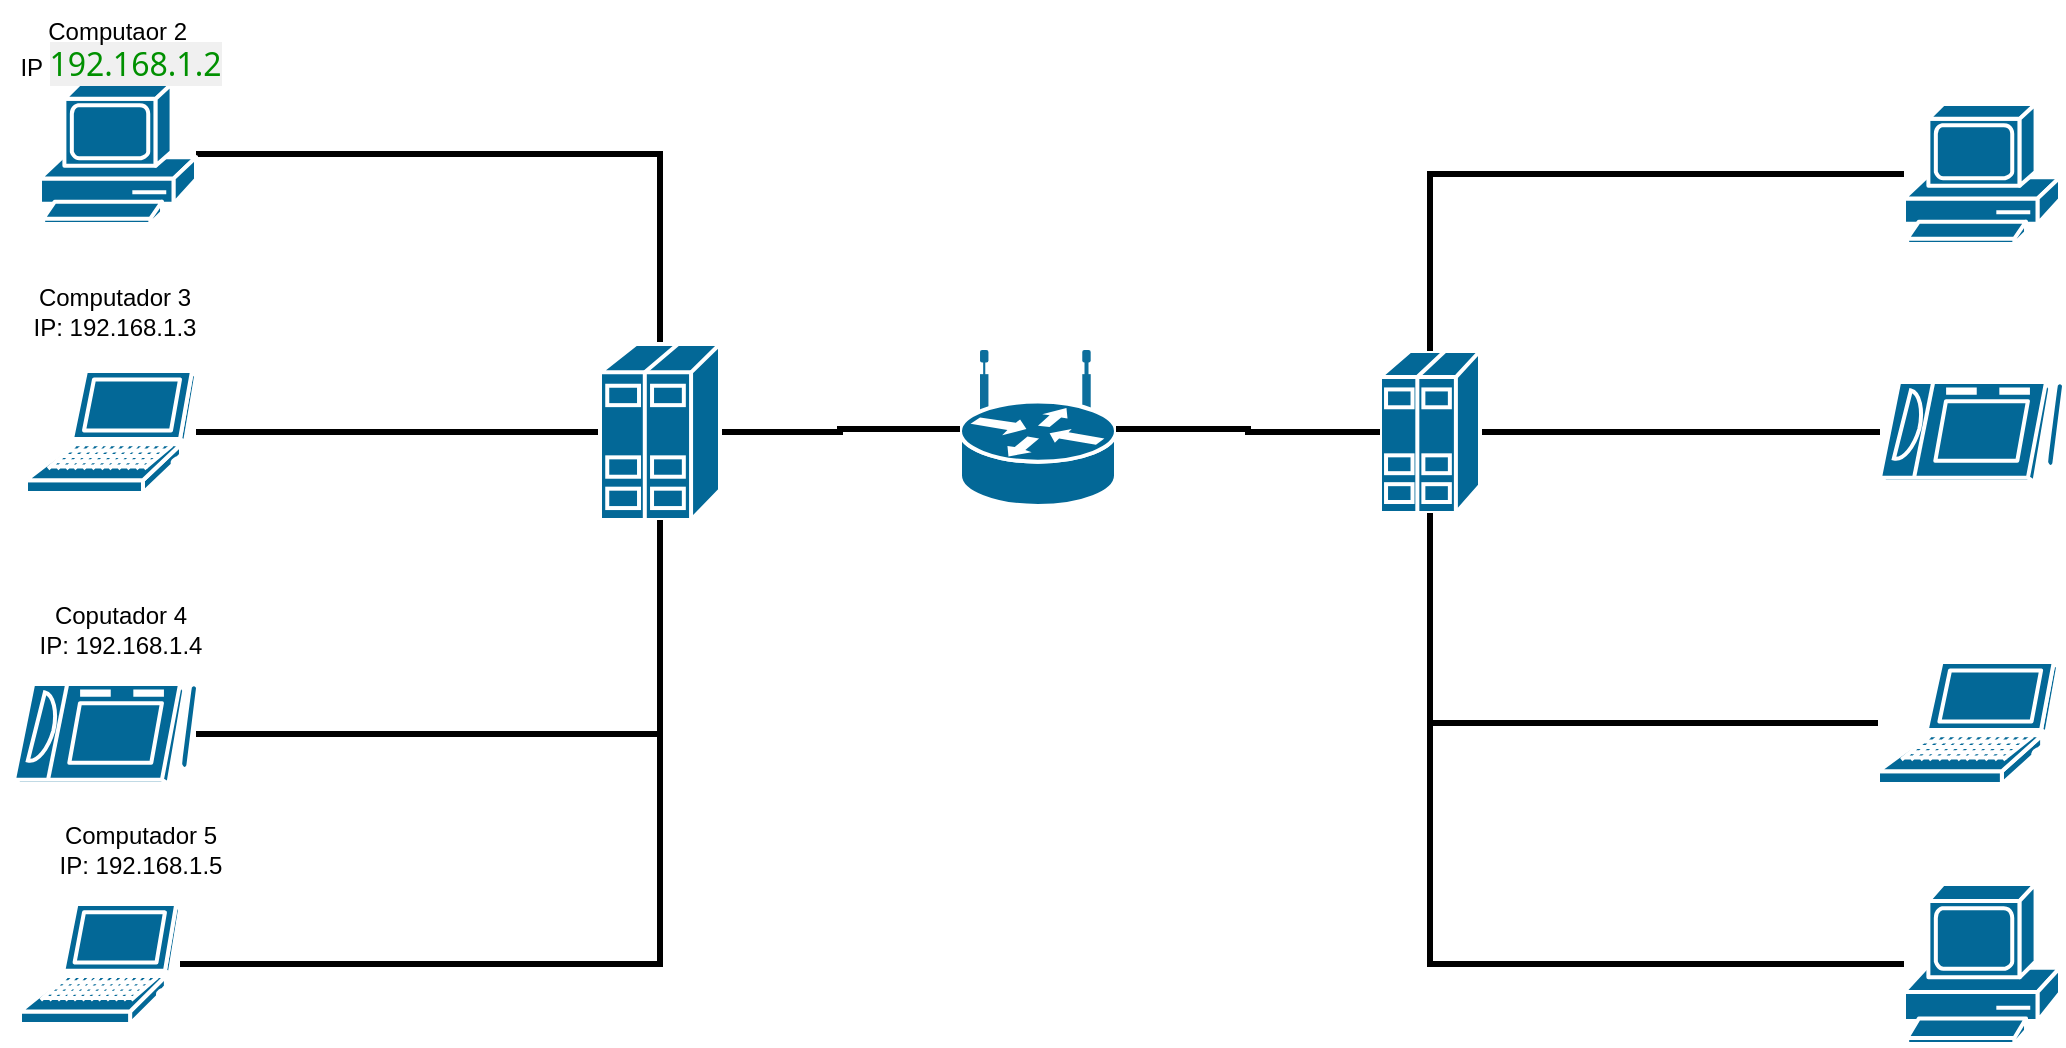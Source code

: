 <mxfile version="24.7.7">
  <diagram name="Página-1" id="0aykmzBQFzrhrvAtdoXJ">
    <mxGraphModel dx="1440" dy="780" grid="1" gridSize="10" guides="1" tooltips="1" connect="1" arrows="1" fold="1" page="1" pageScale="1" pageWidth="1169" pageHeight="827" math="0" shadow="0">
      <root>
        <mxCell id="0" />
        <mxCell id="1" parent="0" />
        <mxCell id="D3t5GSLkGJJTMsDcqO09-2" value="" style="shape=mxgraph.cisco.computers_and_peripherals.laptop;sketch=0;html=1;pointerEvents=1;dashed=0;fillColor=#036897;strokeColor=#ffffff;strokeWidth=2;verticalLabelPosition=bottom;verticalAlign=top;align=center;outlineConnect=0;" parent="1" vertex="1">
          <mxGeometry x="110" y="620" width="80" height="60" as="geometry" />
        </mxCell>
        <mxCell id="D-y9V79Wz05ahPcceiWv-24" style="edgeStyle=orthogonalEdgeStyle;rounded=0;orthogonalLoop=1;jettySize=auto;html=1;strokeWidth=3;endArrow=none;endFill=0;" edge="1" parent="1" source="D3t5GSLkGJJTMsDcqO09-4" target="D-y9V79Wz05ahPcceiWv-21">
          <mxGeometry relative="1" as="geometry" />
        </mxCell>
        <mxCell id="D3t5GSLkGJJTMsDcqO09-4" value="" style="shape=mxgraph.cisco.computers_and_peripherals.laptop;sketch=0;html=1;pointerEvents=1;dashed=0;fillColor=#036897;strokeColor=#ffffff;strokeWidth=2;verticalLabelPosition=bottom;verticalAlign=top;align=center;outlineConnect=0;" parent="1" vertex="1">
          <mxGeometry x="113" y="353.5" width="85" height="61" as="geometry" />
        </mxCell>
        <mxCell id="D3t5GSLkGJJTMsDcqO09-8" value="" style="shape=mxgraph.cisco.computers_and_peripherals.tablet;sketch=0;html=1;pointerEvents=1;dashed=0;fillColor=#036897;strokeColor=#ffffff;strokeWidth=2;verticalLabelPosition=bottom;verticalAlign=top;align=center;outlineConnect=0;" parent="1" vertex="1">
          <mxGeometry x="107" y="510" width="91" height="50" as="geometry" />
        </mxCell>
        <mxCell id="D-y9V79Wz05ahPcceiWv-28" style="edgeStyle=orthogonalEdgeStyle;rounded=0;orthogonalLoop=1;jettySize=auto;html=1;strokeWidth=3;endArrow=none;endFill=0;" edge="1" parent="1" source="D3t5GSLkGJJTMsDcqO09-9" target="D-y9V79Wz05ahPcceiWv-22">
          <mxGeometry relative="1" as="geometry" />
        </mxCell>
        <mxCell id="D3t5GSLkGJJTMsDcqO09-9" value="" style="shape=mxgraph.cisco.computers_and_peripherals.tablet;sketch=0;html=1;pointerEvents=1;dashed=0;fillColor=#036897;strokeColor=#ffffff;strokeWidth=2;verticalLabelPosition=bottom;verticalAlign=top;align=center;outlineConnect=0;" parent="1" vertex="1">
          <mxGeometry x="1040" y="359" width="91" height="50" as="geometry" />
        </mxCell>
        <mxCell id="D3t5GSLkGJJTMsDcqO09-10" value="" style="shape=mxgraph.cisco.computers_and_peripherals.pc;sketch=0;html=1;pointerEvents=1;dashed=0;fillColor=#036897;strokeColor=#ffffff;strokeWidth=2;verticalLabelPosition=bottom;verticalAlign=top;align=center;outlineConnect=0;" parent="1" vertex="1">
          <mxGeometry x="1052" y="220" width="78" height="70" as="geometry" />
        </mxCell>
        <mxCell id="D3t5GSLkGJJTMsDcqO09-11" value="" style="shape=mxgraph.cisco.computers_and_peripherals.pc;sketch=0;html=1;pointerEvents=1;dashed=0;fillColor=#036897;strokeColor=#ffffff;strokeWidth=2;verticalLabelPosition=bottom;verticalAlign=top;align=center;outlineConnect=0;" parent="1" vertex="1">
          <mxGeometry x="1052" y="610" width="78" height="80" as="geometry" />
        </mxCell>
        <mxCell id="D-y9V79Wz05ahPcceiWv-23" style="edgeStyle=orthogonalEdgeStyle;rounded=0;orthogonalLoop=1;jettySize=auto;html=1;strokeWidth=3;endArrow=none;endFill=0;" edge="1" parent="1" source="D3t5GSLkGJJTMsDcqO09-12" target="D-y9V79Wz05ahPcceiWv-21">
          <mxGeometry relative="1" as="geometry" />
        </mxCell>
        <mxCell id="D3t5GSLkGJJTMsDcqO09-12" value="" style="shape=mxgraph.cisco.computers_and_peripherals.pc;sketch=0;html=1;pointerEvents=1;dashed=0;fillColor=#036897;strokeColor=#ffffff;strokeWidth=2;verticalLabelPosition=bottom;verticalAlign=top;align=center;outlineConnect=0;" parent="1" vertex="1">
          <mxGeometry x="120" y="210" width="78" height="70" as="geometry" />
        </mxCell>
        <mxCell id="D3t5GSLkGJJTMsDcqO09-42" value="" style="shape=mxgraph.cisco.computers_and_peripherals.laptop;sketch=0;html=1;pointerEvents=1;dashed=0;fillColor=#036897;strokeColor=#ffffff;strokeWidth=2;verticalLabelPosition=bottom;verticalAlign=top;align=center;outlineConnect=0;" parent="1" vertex="1">
          <mxGeometry x="1039" y="499" width="90" height="61" as="geometry" />
        </mxCell>
        <mxCell id="D-y9V79Wz05ahPcceiWv-2" value="" style="shape=mxgraph.cisco.routers.wireless_router;sketch=0;html=1;pointerEvents=1;dashed=0;fillColor=#036897;strokeColor=#ffffff;strokeWidth=2;verticalLabelPosition=bottom;verticalAlign=top;align=center;outlineConnect=0;" vertex="1" parent="1">
          <mxGeometry x="580" y="344" width="78" height="77" as="geometry" />
        </mxCell>
        <mxCell id="D-y9V79Wz05ahPcceiWv-31" style="edgeStyle=orthogonalEdgeStyle;rounded=0;orthogonalLoop=1;jettySize=auto;html=1;strokeWidth=3;endArrow=none;endFill=0;" edge="1" parent="1" source="D-y9V79Wz05ahPcceiWv-21" target="D-y9V79Wz05ahPcceiWv-2">
          <mxGeometry relative="1" as="geometry" />
        </mxCell>
        <mxCell id="D-y9V79Wz05ahPcceiWv-21" value="" style="shape=mxgraph.cisco.servers.standard_host;sketch=0;html=1;pointerEvents=1;dashed=0;fillColor=#036897;strokeColor=#ffffff;strokeWidth=2;verticalLabelPosition=bottom;verticalAlign=top;align=center;outlineConnect=0;" vertex="1" parent="1">
          <mxGeometry x="400" y="340" width="60" height="88" as="geometry" />
        </mxCell>
        <mxCell id="D-y9V79Wz05ahPcceiWv-22" value="" style="shape=mxgraph.cisco.servers.standard_host;sketch=0;html=1;pointerEvents=1;dashed=0;fillColor=#036897;strokeColor=#ffffff;strokeWidth=2;verticalLabelPosition=bottom;verticalAlign=top;align=center;outlineConnect=0;" vertex="1" parent="1">
          <mxGeometry x="790" y="343.5" width="50" height="81" as="geometry" />
        </mxCell>
        <mxCell id="D-y9V79Wz05ahPcceiWv-25" style="edgeStyle=orthogonalEdgeStyle;rounded=0;orthogonalLoop=1;jettySize=auto;html=1;entryX=0.5;entryY=1;entryDx=0;entryDy=0;entryPerimeter=0;strokeWidth=3;endArrow=none;endFill=0;" edge="1" parent="1" source="D3t5GSLkGJJTMsDcqO09-8" target="D-y9V79Wz05ahPcceiWv-21">
          <mxGeometry relative="1" as="geometry" />
        </mxCell>
        <mxCell id="D-y9V79Wz05ahPcceiWv-26" style="edgeStyle=orthogonalEdgeStyle;rounded=0;orthogonalLoop=1;jettySize=auto;html=1;entryX=0.5;entryY=1;entryDx=0;entryDy=0;entryPerimeter=0;strokeWidth=3;endArrow=none;endFill=0;" edge="1" parent="1" source="D3t5GSLkGJJTMsDcqO09-2" target="D-y9V79Wz05ahPcceiWv-21">
          <mxGeometry relative="1" as="geometry" />
        </mxCell>
        <mxCell id="D-y9V79Wz05ahPcceiWv-27" style="edgeStyle=orthogonalEdgeStyle;rounded=0;orthogonalLoop=1;jettySize=auto;html=1;entryX=0.5;entryY=0;entryDx=0;entryDy=0;entryPerimeter=0;strokeWidth=3;endArrow=none;endFill=0;" edge="1" parent="1" source="D3t5GSLkGJJTMsDcqO09-10" target="D-y9V79Wz05ahPcceiWv-22">
          <mxGeometry relative="1" as="geometry" />
        </mxCell>
        <mxCell id="D-y9V79Wz05ahPcceiWv-29" style="edgeStyle=orthogonalEdgeStyle;rounded=0;orthogonalLoop=1;jettySize=auto;html=1;entryX=0.5;entryY=1;entryDx=0;entryDy=0;entryPerimeter=0;strokeWidth=3;endArrow=none;endFill=0;" edge="1" parent="1" source="D3t5GSLkGJJTMsDcqO09-42" target="D-y9V79Wz05ahPcceiWv-22">
          <mxGeometry relative="1" as="geometry" />
        </mxCell>
        <mxCell id="D-y9V79Wz05ahPcceiWv-30" style="edgeStyle=orthogonalEdgeStyle;rounded=0;orthogonalLoop=1;jettySize=auto;html=1;entryX=0.5;entryY=1;entryDx=0;entryDy=0;entryPerimeter=0;strokeWidth=3;endArrow=none;endFill=0;" edge="1" parent="1" source="D3t5GSLkGJJTMsDcqO09-11" target="D-y9V79Wz05ahPcceiWv-22">
          <mxGeometry relative="1" as="geometry" />
        </mxCell>
        <mxCell id="D-y9V79Wz05ahPcceiWv-32" style="edgeStyle=orthogonalEdgeStyle;rounded=0;orthogonalLoop=1;jettySize=auto;html=1;entryX=1;entryY=0.5;entryDx=0;entryDy=0;entryPerimeter=0;strokeWidth=3;endArrow=none;endFill=0;" edge="1" parent="1" source="D-y9V79Wz05ahPcceiWv-22" target="D-y9V79Wz05ahPcceiWv-2">
          <mxGeometry relative="1" as="geometry" />
        </mxCell>
        <mxCell id="D-y9V79Wz05ahPcceiWv-39" value="Computaor 2&amp;nbsp;&lt;div style=&quot;text-align: left;&quot;&gt;IP &lt;font face=&quot;gg sans, Noto Sans, Helvetica Neue, Helvetica, Arial, sans-serif, Apple Symbols&quot; color=&quot;oklab(0.899 -0.002 -0.005)&quot;&gt;&lt;span style=&quot;font-size: 16px; white-space: break-spaces; background-color: oklab(0.085 0.0 0.0 / 0.06);&quot;&gt;192.168.1.2&lt;/span&gt;&lt;/font&gt;&lt;/div&gt;" style="text;html=1;align=center;verticalAlign=middle;resizable=0;points=[];autosize=1;strokeColor=none;fillColor=none;" vertex="1" parent="1">
          <mxGeometry x="100" y="168" width="120" height="50" as="geometry" />
        </mxCell>
        <mxCell id="D-y9V79Wz05ahPcceiWv-40" value="Computador 3&lt;div&gt;IP: 192.168.1.3&lt;/div&gt;" style="text;html=1;align=center;verticalAlign=middle;resizable=0;points=[];autosize=1;strokeColor=none;fillColor=none;" vertex="1" parent="1">
          <mxGeometry x="107" y="304" width="100" height="40" as="geometry" />
        </mxCell>
        <mxCell id="D-y9V79Wz05ahPcceiWv-42" value="Coputador 4&lt;div&gt;IP: 192.168.1.4&lt;/div&gt;" style="text;html=1;align=center;verticalAlign=middle;resizable=0;points=[];autosize=1;strokeColor=none;fillColor=none;" vertex="1" parent="1">
          <mxGeometry x="110" y="463" width="100" height="40" as="geometry" />
        </mxCell>
        <mxCell id="D-y9V79Wz05ahPcceiWv-43" value="Computador 5&lt;div&gt;IP: 192.168.1.5&lt;/div&gt;" style="text;html=1;align=center;verticalAlign=middle;resizable=0;points=[];autosize=1;strokeColor=none;fillColor=none;strokeWidth=1;" vertex="1" parent="1">
          <mxGeometry x="120" y="573" width="100" height="40" as="geometry" />
        </mxCell>
      </root>
    </mxGraphModel>
  </diagram>
</mxfile>
